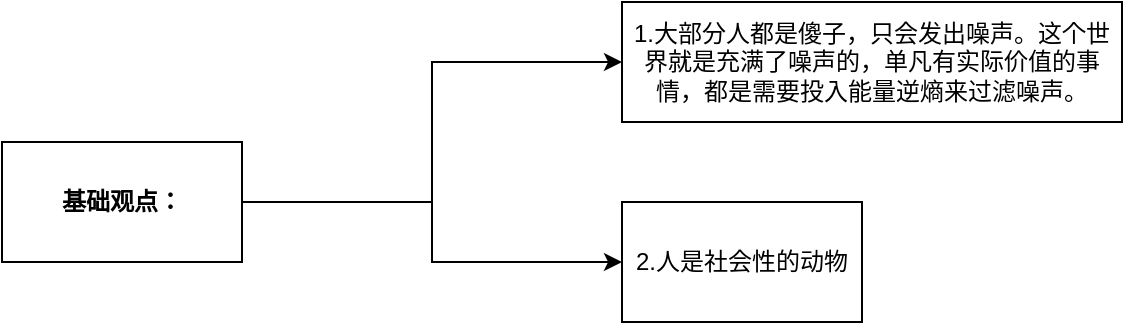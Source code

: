 <mxfile version="28.0.4">
  <diagram name="第 1 页" id="YcRGMQ_0SHcng3cSIZfP">
    <mxGraphModel dx="1996" dy="1124" grid="1" gridSize="10" guides="1" tooltips="1" connect="1" arrows="1" fold="1" page="1" pageScale="1" pageWidth="827" pageHeight="1169" math="0" shadow="0">
      <root>
        <mxCell id="0" />
        <mxCell id="1" parent="0" />
        <mxCell id="4lnjzUIy2zLyvLKxupwj-3" value="" style="edgeStyle=orthogonalEdgeStyle;rounded=0;orthogonalLoop=1;jettySize=auto;html=1;entryX=0;entryY=0.5;entryDx=0;entryDy=0;" parent="1" source="4lnjzUIy2zLyvLKxupwj-1" target="4lnjzUIy2zLyvLKxupwj-2" edge="1">
          <mxGeometry relative="1" as="geometry" />
        </mxCell>
        <mxCell id="oZSHkCUPdxqQXdslWINK-2" style="edgeStyle=orthogonalEdgeStyle;rounded=0;orthogonalLoop=1;jettySize=auto;html=1;exitX=1;exitY=0.5;exitDx=0;exitDy=0;" edge="1" parent="1" source="4lnjzUIy2zLyvLKxupwj-1" target="oZSHkCUPdxqQXdslWINK-1">
          <mxGeometry relative="1" as="geometry" />
        </mxCell>
        <mxCell id="4lnjzUIy2zLyvLKxupwj-1" value="&lt;b&gt;基础观点：&lt;/b&gt;" style="rounded=0;whiteSpace=wrap;html=1;" parent="1" vertex="1">
          <mxGeometry x="110" y="320" width="120" height="60" as="geometry" />
        </mxCell>
        <mxCell id="4lnjzUIy2zLyvLKxupwj-2" value="1.大部分人都是傻子，只会发出噪声。这个世界就是充满了噪声的，单凡有实际价值的事情，都是需要投入能量逆熵来过滤噪声。" style="whiteSpace=wrap;html=1;rounded=0;" parent="1" vertex="1">
          <mxGeometry x="420" y="250" width="250" height="60" as="geometry" />
        </mxCell>
        <mxCell id="oZSHkCUPdxqQXdslWINK-1" value="2.人是社会性的动物" style="rounded=0;whiteSpace=wrap;html=1;" vertex="1" parent="1">
          <mxGeometry x="420" y="350" width="120" height="60" as="geometry" />
        </mxCell>
      </root>
    </mxGraphModel>
  </diagram>
</mxfile>
